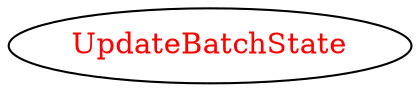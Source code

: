 digraph dependencyGraph {
 concentrate=true;
 ranksep="2.0";
 rankdir="LR"; 
 splines="ortho";
"UpdateBatchState" [fontcolor="red"];
}